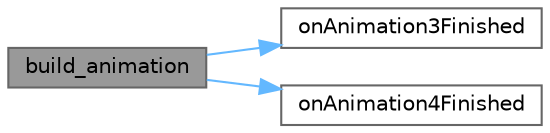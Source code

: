 digraph "build_animation"
{
 // LATEX_PDF_SIZE
  bgcolor="transparent";
  edge [fontname=Helvetica,fontsize=10,labelfontname=Helvetica,labelfontsize=10];
  node [fontname=Helvetica,fontsize=10,shape=box,height=0.2,width=0.4];
  rankdir="LR";
  Node1 [id="Node000001",label="build_animation",height=0.2,width=0.4,color="gray40", fillcolor="grey60", style="filled", fontcolor="black",tooltip=" "];
  Node1 -> Node2 [id="edge1_Node000001_Node000002",color="steelblue1",style="solid",tooltip=" "];
  Node2 [id="Node000002",label="onAnimation3Finished",height=0.2,width=0.4,color="grey40", fillcolor="white", style="filled",URL="$class_login_register_form.html#a0b123592b51907f12b1e8d955d640c88",tooltip=" "];
  Node1 -> Node3 [id="edge2_Node000001_Node000003",color="steelblue1",style="solid",tooltip=" "];
  Node3 [id="Node000003",label="onAnimation4Finished",height=0.2,width=0.4,color="grey40", fillcolor="white", style="filled",URL="$class_login_register_form.html#aeef7ddd16f4dffdd5d99e78da14d7602",tooltip=" "];
}
